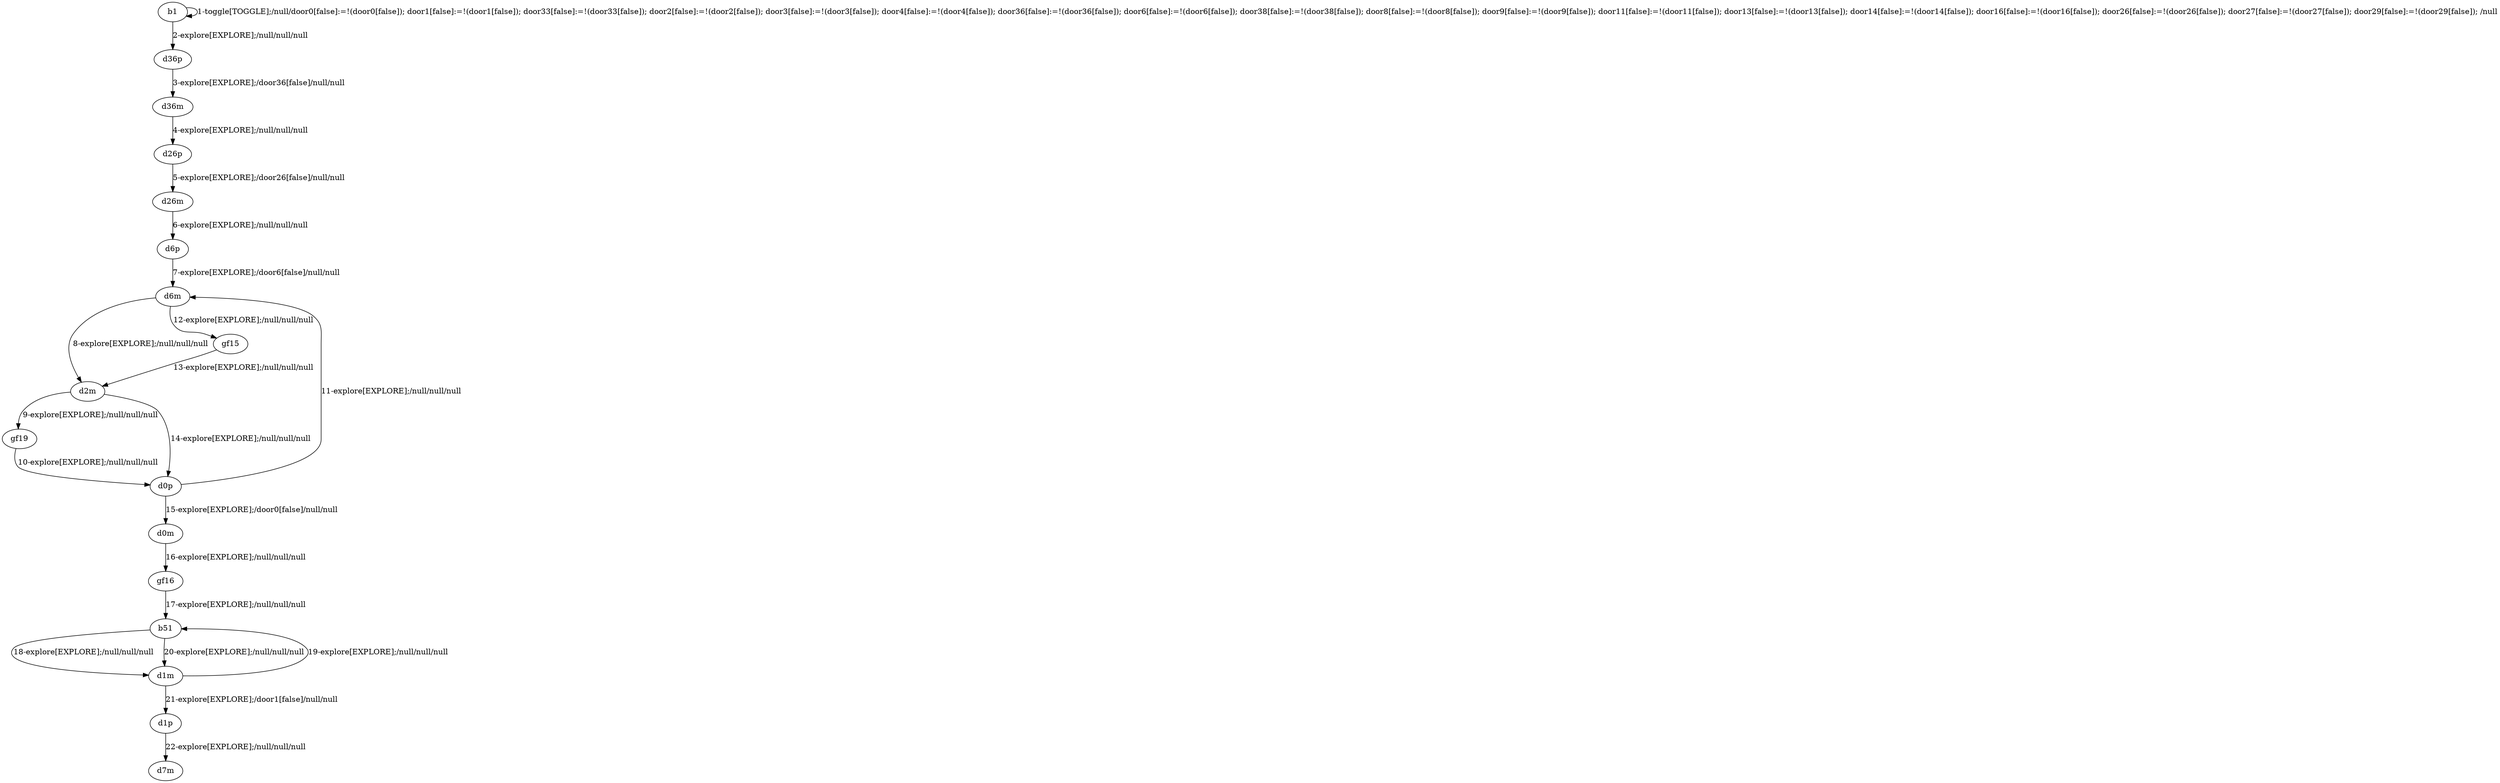 # Total number of goals covered by this test: 3
# gf15 --> d2m
# d2m --> gf19
# d0p --> d6m

digraph g {
"b1" -> "b1" [label = "1-toggle[TOGGLE];/null/door0[false]:=!(door0[false]); door1[false]:=!(door1[false]); door33[false]:=!(door33[false]); door2[false]:=!(door2[false]); door3[false]:=!(door3[false]); door4[false]:=!(door4[false]); door36[false]:=!(door36[false]); door6[false]:=!(door6[false]); door38[false]:=!(door38[false]); door8[false]:=!(door8[false]); door9[false]:=!(door9[false]); door11[false]:=!(door11[false]); door13[false]:=!(door13[false]); door14[false]:=!(door14[false]); door16[false]:=!(door16[false]); door26[false]:=!(door26[false]); door27[false]:=!(door27[false]); door29[false]:=!(door29[false]); /null"];
"b1" -> "d36p" [label = "2-explore[EXPLORE];/null/null/null"];
"d36p" -> "d36m" [label = "3-explore[EXPLORE];/door36[false]/null/null"];
"d36m" -> "d26p" [label = "4-explore[EXPLORE];/null/null/null"];
"d26p" -> "d26m" [label = "5-explore[EXPLORE];/door26[false]/null/null"];
"d26m" -> "d6p" [label = "6-explore[EXPLORE];/null/null/null"];
"d6p" -> "d6m" [label = "7-explore[EXPLORE];/door6[false]/null/null"];
"d6m" -> "d2m" [label = "8-explore[EXPLORE];/null/null/null"];
"d2m" -> "gf19" [label = "9-explore[EXPLORE];/null/null/null"];
"gf19" -> "d0p" [label = "10-explore[EXPLORE];/null/null/null"];
"d0p" -> "d6m" [label = "11-explore[EXPLORE];/null/null/null"];
"d6m" -> "gf15" [label = "12-explore[EXPLORE];/null/null/null"];
"gf15" -> "d2m" [label = "13-explore[EXPLORE];/null/null/null"];
"d2m" -> "d0p" [label = "14-explore[EXPLORE];/null/null/null"];
"d0p" -> "d0m" [label = "15-explore[EXPLORE];/door0[false]/null/null"];
"d0m" -> "gf16" [label = "16-explore[EXPLORE];/null/null/null"];
"gf16" -> "b51" [label = "17-explore[EXPLORE];/null/null/null"];
"b51" -> "d1m" [label = "18-explore[EXPLORE];/null/null/null"];
"d1m" -> "b51" [label = "19-explore[EXPLORE];/null/null/null"];
"b51" -> "d1m" [label = "20-explore[EXPLORE];/null/null/null"];
"d1m" -> "d1p" [label = "21-explore[EXPLORE];/door1[false]/null/null"];
"d1p" -> "d7m" [label = "22-explore[EXPLORE];/null/null/null"];
}